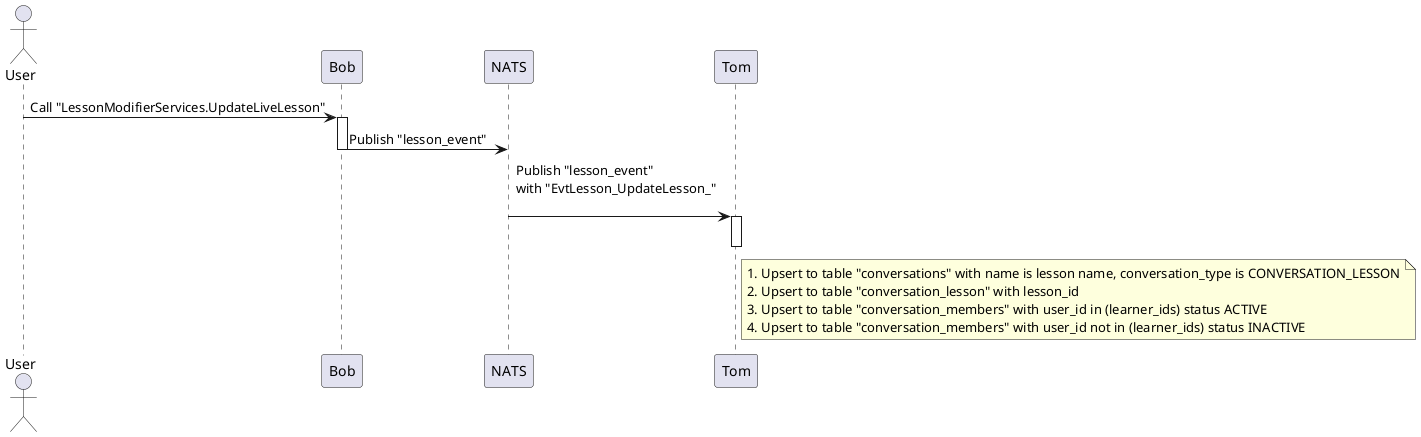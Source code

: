 @startuml communication_simplified
hide circle

actor User as User order 10
participant NATS as NATS order 30
participant Bob as Bob order 20
participant Tom as Tom order 40
User   -> Bob:  Call "LessonModifierServices.UpdateLiveLesson"
activate Bob
Bob -> NATS: Publish "lesson_event"
deactivate Bob
NATS -> Tom: \
Publish "lesson_event"\nwith "EvtLesson_UpdateLesson_" \n
activate Tom
note right Tom
1. Upsert to table "conversations" with name is lesson name, conversation_type is CONVERSATION_LESSON
2. Upsert to table "conversation_lesson" with lesson_id
3. Upsert to table "conversation_members" with user_id in (learner_ids) status ACTIVE
4. Upsert to table "conversation_members" with user_id not in (learner_ids) status INACTIVE
end note
deactivate Tom
@enduml